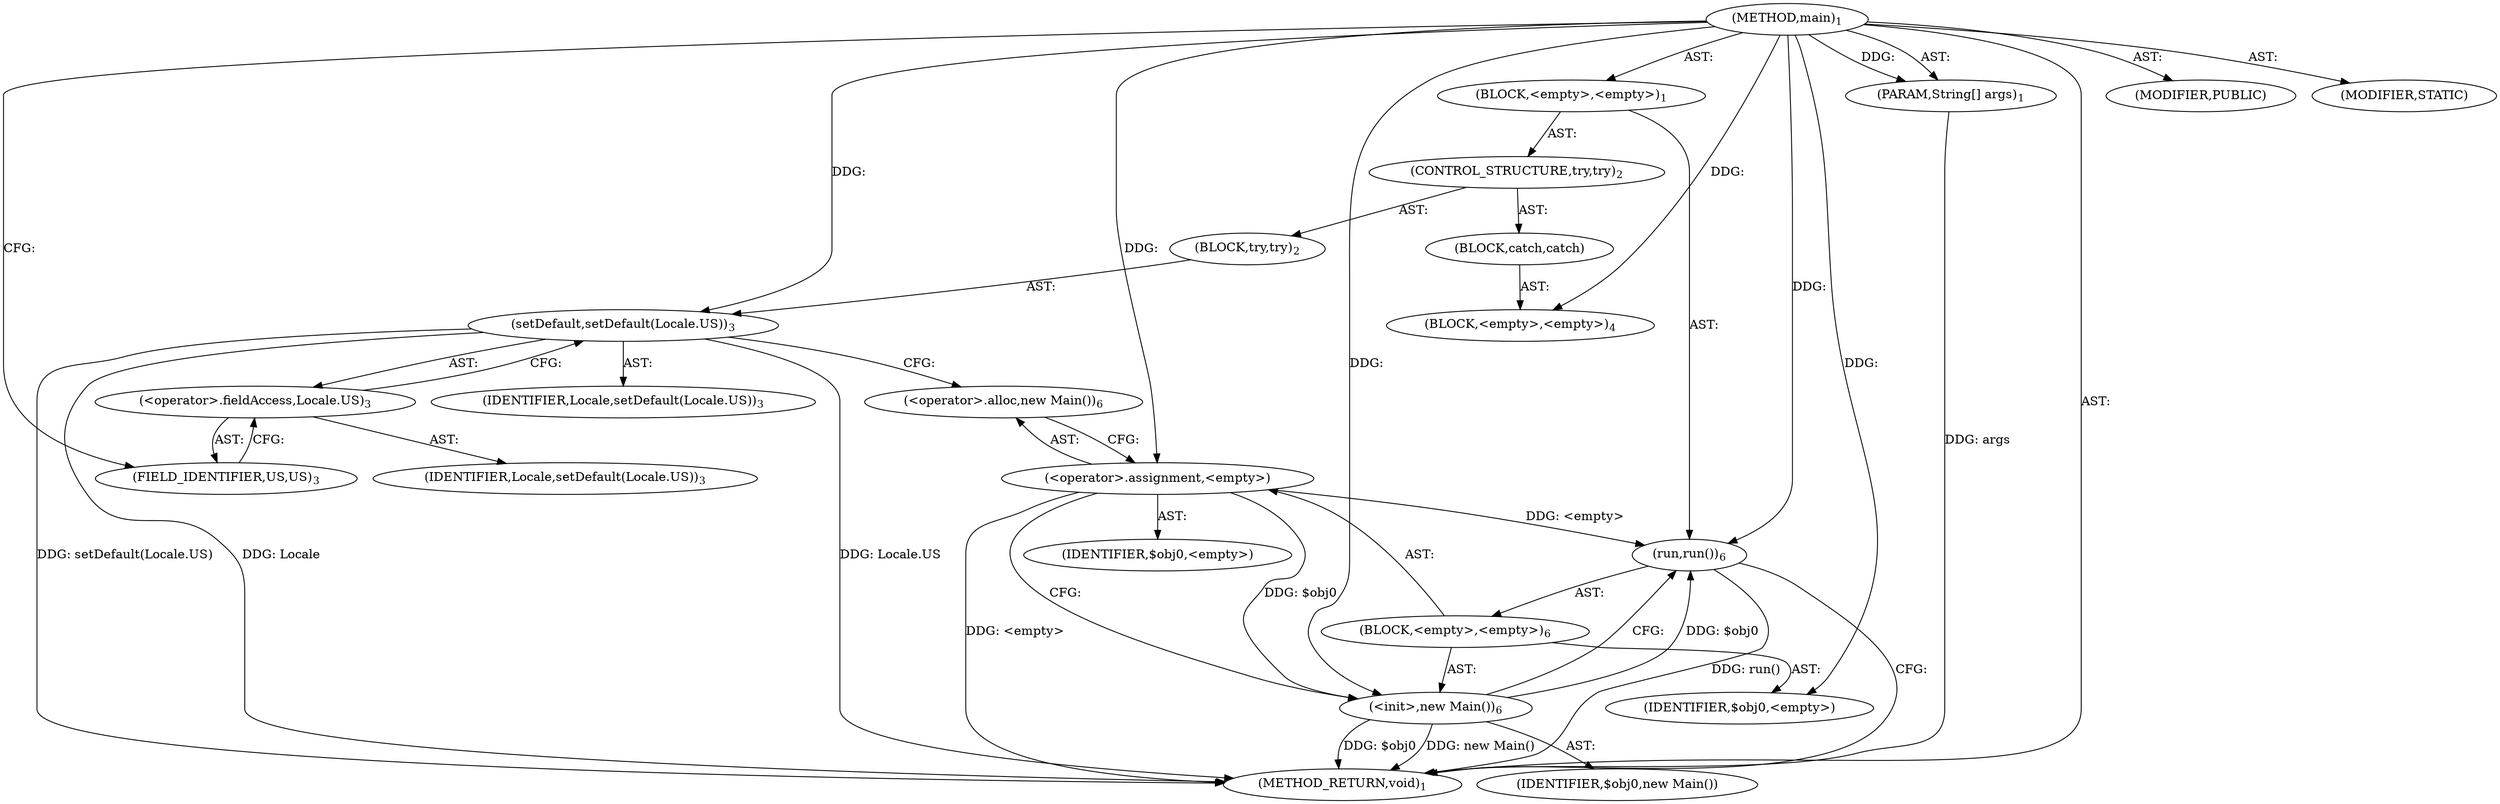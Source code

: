 digraph "main" {  
"17" [label = <(METHOD,main)<SUB>1</SUB>> ]
"18" [label = <(PARAM,String[] args)<SUB>1</SUB>> ]
"19" [label = <(BLOCK,&lt;empty&gt;,&lt;empty&gt;)<SUB>1</SUB>> ]
"20" [label = <(CONTROL_STRUCTURE,try,try)<SUB>2</SUB>> ]
"21" [label = <(BLOCK,try,try)<SUB>2</SUB>> ]
"22" [label = <(setDefault,setDefault(Locale.US))<SUB>3</SUB>> ]
"23" [label = <(IDENTIFIER,Locale,setDefault(Locale.US))<SUB>3</SUB>> ]
"24" [label = <(&lt;operator&gt;.fieldAccess,Locale.US)<SUB>3</SUB>> ]
"25" [label = <(IDENTIFIER,Locale,setDefault(Locale.US))<SUB>3</SUB>> ]
"26" [label = <(FIELD_IDENTIFIER,US,US)<SUB>3</SUB>> ]
"27" [label = <(BLOCK,catch,catch)> ]
"28" [label = <(BLOCK,&lt;empty&gt;,&lt;empty&gt;)<SUB>4</SUB>> ]
"29" [label = <(run,run())<SUB>6</SUB>> ]
"30" [label = <(BLOCK,&lt;empty&gt;,&lt;empty&gt;)<SUB>6</SUB>> ]
"31" [label = <(&lt;operator&gt;.assignment,&lt;empty&gt;)> ]
"32" [label = <(IDENTIFIER,$obj0,&lt;empty&gt;)> ]
"33" [label = <(&lt;operator&gt;.alloc,new Main())<SUB>6</SUB>> ]
"34" [label = <(&lt;init&gt;,new Main())<SUB>6</SUB>> ]
"35" [label = <(IDENTIFIER,$obj0,new Main())> ]
"36" [label = <(IDENTIFIER,$obj0,&lt;empty&gt;)> ]
"37" [label = <(MODIFIER,PUBLIC)> ]
"38" [label = <(MODIFIER,STATIC)> ]
"39" [label = <(METHOD_RETURN,void)<SUB>1</SUB>> ]
  "17" -> "18"  [ label = "AST: "] 
  "17" -> "19"  [ label = "AST: "] 
  "17" -> "37"  [ label = "AST: "] 
  "17" -> "38"  [ label = "AST: "] 
  "17" -> "39"  [ label = "AST: "] 
  "19" -> "20"  [ label = "AST: "] 
  "19" -> "29"  [ label = "AST: "] 
  "20" -> "21"  [ label = "AST: "] 
  "20" -> "27"  [ label = "AST: "] 
  "21" -> "22"  [ label = "AST: "] 
  "22" -> "23"  [ label = "AST: "] 
  "22" -> "24"  [ label = "AST: "] 
  "24" -> "25"  [ label = "AST: "] 
  "24" -> "26"  [ label = "AST: "] 
  "27" -> "28"  [ label = "AST: "] 
  "29" -> "30"  [ label = "AST: "] 
  "30" -> "31"  [ label = "AST: "] 
  "30" -> "34"  [ label = "AST: "] 
  "30" -> "36"  [ label = "AST: "] 
  "31" -> "32"  [ label = "AST: "] 
  "31" -> "33"  [ label = "AST: "] 
  "34" -> "35"  [ label = "AST: "] 
  "29" -> "39"  [ label = "CFG: "] 
  "22" -> "33"  [ label = "CFG: "] 
  "31" -> "34"  [ label = "CFG: "] 
  "34" -> "29"  [ label = "CFG: "] 
  "24" -> "22"  [ label = "CFG: "] 
  "33" -> "31"  [ label = "CFG: "] 
  "26" -> "24"  [ label = "CFG: "] 
  "17" -> "26"  [ label = "CFG: "] 
  "18" -> "39"  [ label = "DDG: args"] 
  "22" -> "39"  [ label = "DDG: Locale"] 
  "22" -> "39"  [ label = "DDG: Locale.US"] 
  "22" -> "39"  [ label = "DDG: setDefault(Locale.US)"] 
  "31" -> "39"  [ label = "DDG: &lt;empty&gt;"] 
  "34" -> "39"  [ label = "DDG: $obj0"] 
  "34" -> "39"  [ label = "DDG: new Main()"] 
  "29" -> "39"  [ label = "DDG: run()"] 
  "17" -> "18"  [ label = "DDG: "] 
  "31" -> "29"  [ label = "DDG: &lt;empty&gt;"] 
  "34" -> "29"  [ label = "DDG: $obj0"] 
  "17" -> "29"  [ label = "DDG: "] 
  "17" -> "28"  [ label = "DDG: "] 
  "17" -> "31"  [ label = "DDG: "] 
  "17" -> "36"  [ label = "DDG: "] 
  "17" -> "22"  [ label = "DDG: "] 
  "31" -> "34"  [ label = "DDG: $obj0"] 
  "17" -> "34"  [ label = "DDG: "] 
}
